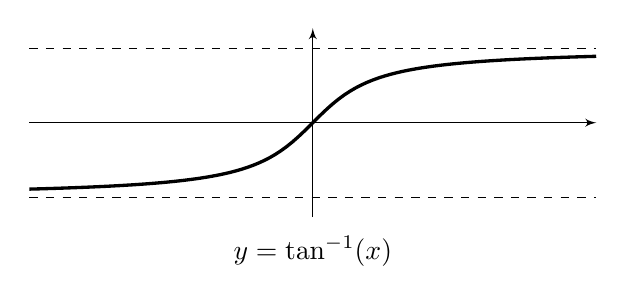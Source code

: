 \begin{tikzpicture}[domain=-6:6,scale=.6]
  \pgfmathsetmacro{\mypi}{3.142}
  \draw[-latex'] (-6,0) -- (6,0);
  \draw[-latex'] (0,-2) -- (0,2);
  \draw[very thick] plot[samples=100](\x, {rad(atan(\x))});
  \draw[very thin,dashed] (-6,{\mypi/2}) -- (6,{\mypi/2});
  \draw[very thin,dashed] (-6,{-\mypi/2}) -- (6,{-\mypi/2});

  \draw (0,-2.2) node[below] {$y=\tan^{-1}(x)$};

\end{tikzpicture}